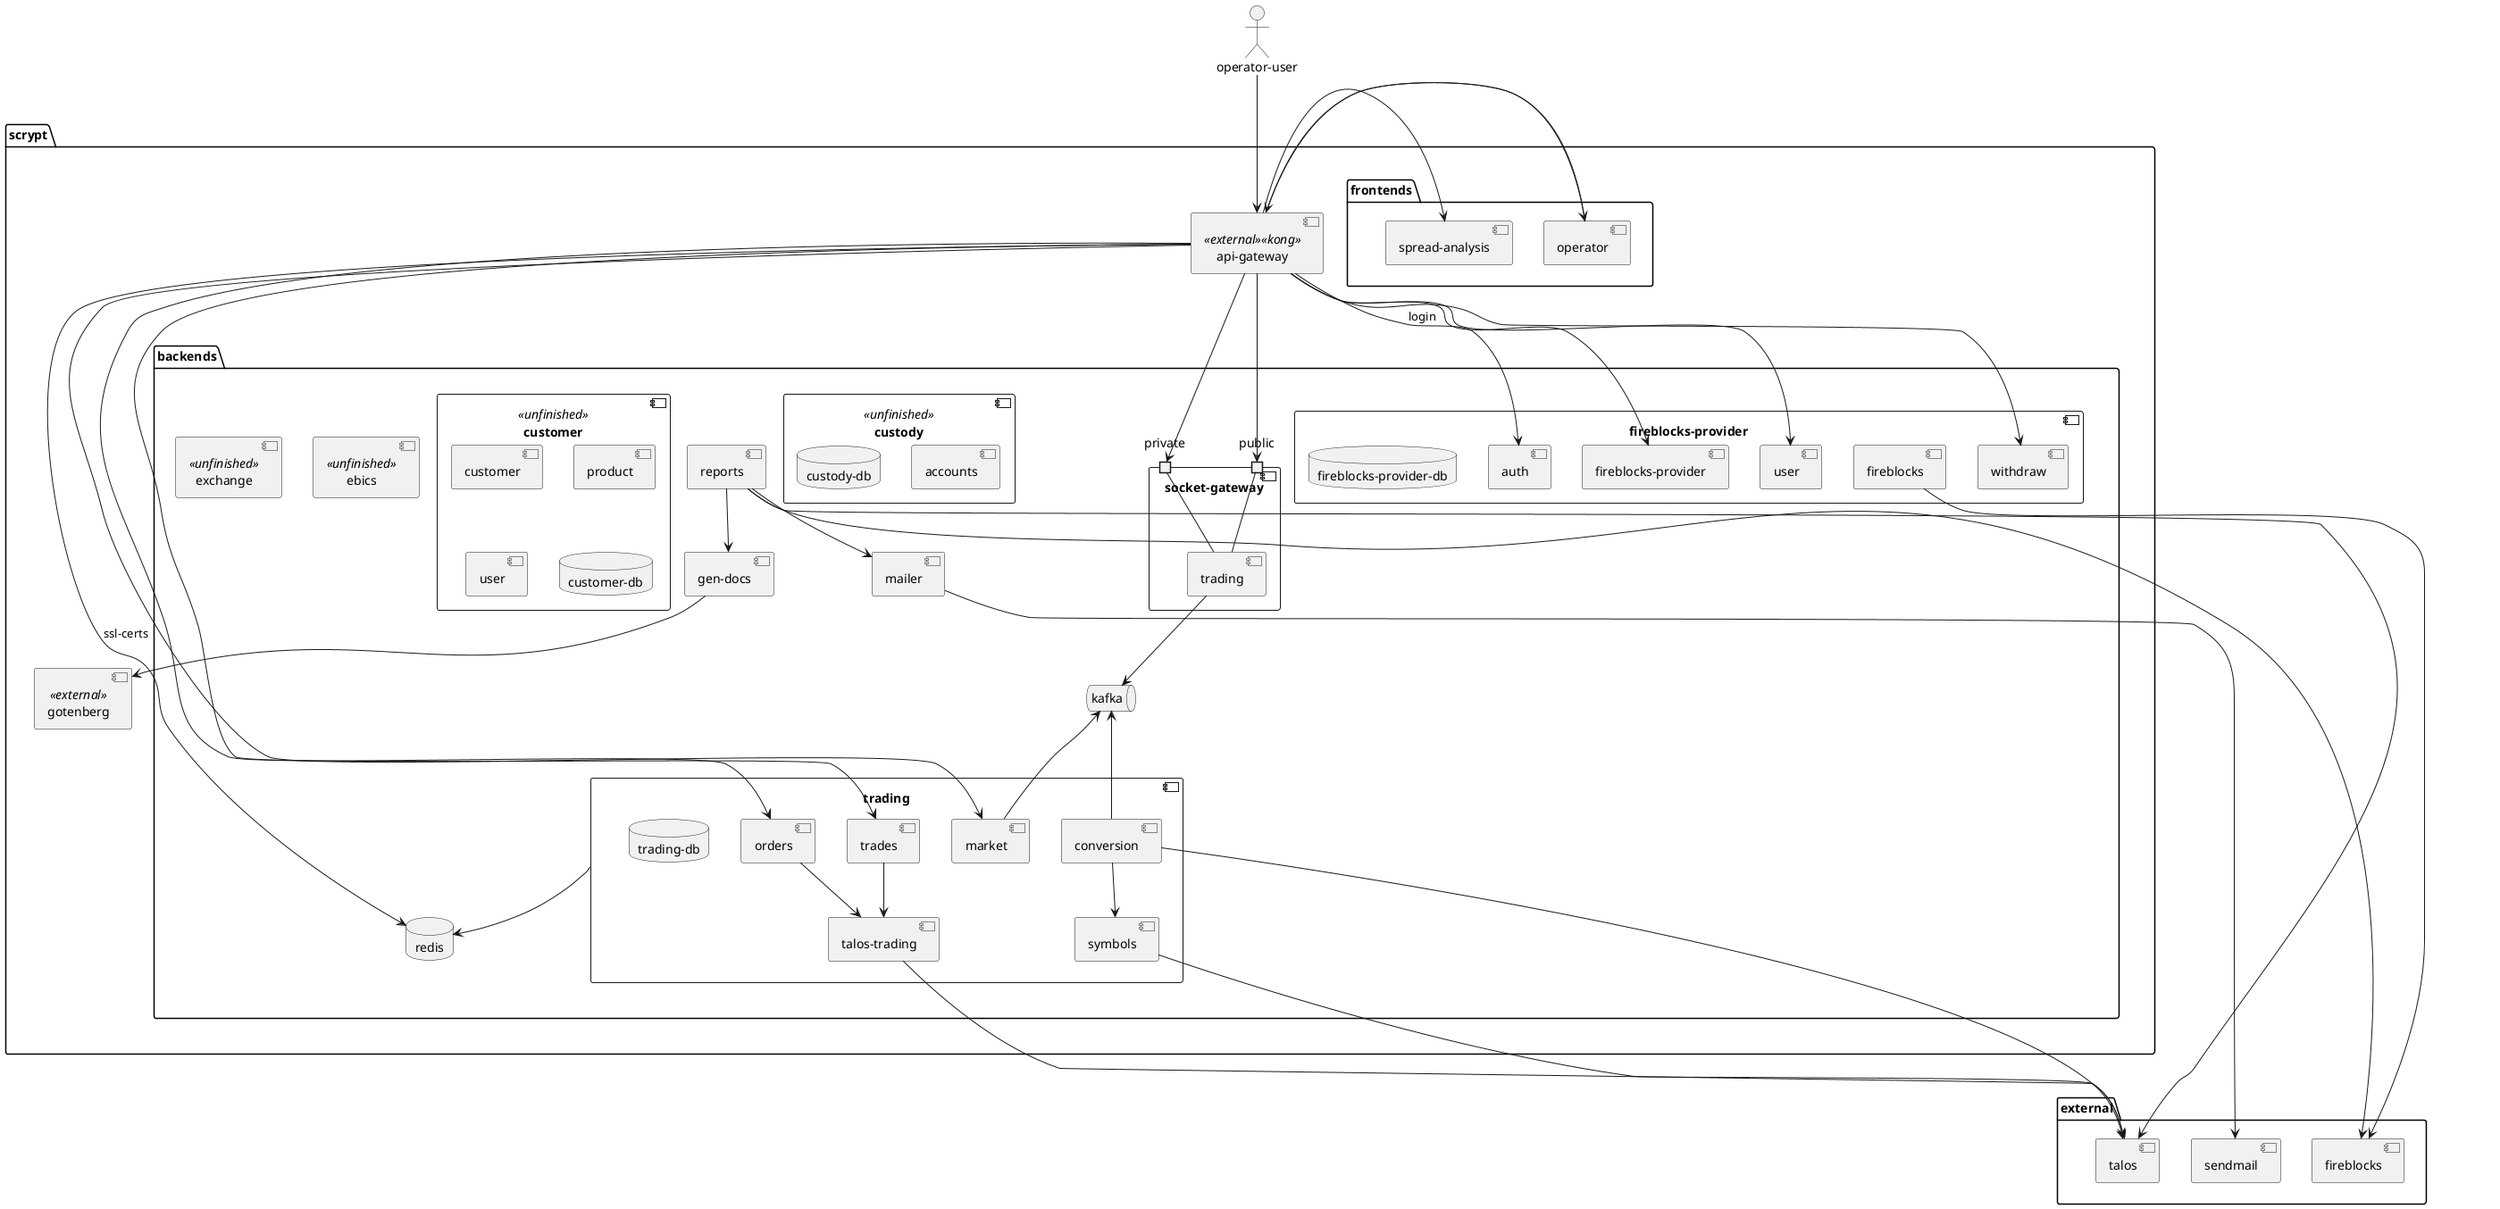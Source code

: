 @startuml  scrypt-overview

package scrypt {
  package frontends {
    [operator]
    [spread-analysis]
  }

  package backends {
    component [socket-gateway] {
      port public
      port private
      [trading] as [socket-gateway-trading]
      public - [socket-gateway-trading]
      private - [socket-gateway-trading]
    }
    component [trading] {
      [conversion]
      [market]
      [orders]
      [symbols]
      [talos-trading]
      [trades]
      database "trading-db"
    }
    component [fireblocks-provider] as fp {
      [auth]
      [fireblocks] as [fireblocks-provider-fireblocks]
      [fireblocks-provider]
      [user] as [fireblocks-provider-user]
      [withdraw]
      database "fireblocks-provider-db"
    }
    [reports]
    [gen-docs]
    [mailer]
    component custody <<unfinished>> {
      [accounts]
      database "custody-db"
    }
    component [customer] as cum <<unfinished>> {
      [customer]
      [product]
      [user]
      database "customer-db"
    }
    [ebics] <<unfinished>>
    [exchange] <<unfinished>>
    queue kafka
    database redis
  }

  [gotenberg] <<external>>
  [api-gateway] <<external>><<kong>>
}

package external {
  [talos]
  [fireblocks]
  [sendmail]
}

frontends -[hidden]down-> backends
scrypt -[hidden]down-> external
scrypt -[hidden]down-> gotenberg

:operator-user: --> [api-gateway]
[operator] --> [api-gateway]

[api-gateway] --> [public]
[api-gateway] --> [private]

[api-gateway] --> [operator]
[api-gateway] --> [spread-analysis]

[api-gateway] --> [auth]: login
[api-gateway] --> [fireblocks-provider]
[api-gateway] --> [withdraw]
[api-gateway] --> [fireblocks-provider-user]
[api-gateway] --> [orders]
[api-gateway] --> [trades]
[api-gateway] --> [market]

[api-gateway] --> redis : ssl-certs

[socket-gateway-trading] -down-> kafka
[conversion] -up-> kafka
[market] -up-> kafka
'socket-gateway --> redis
trading --> redis

[conversion] --> [symbols]

[orders] --> [talos-trading]
[trades] --> [talos-trading]
[talos-trading] --> [talos]

[conversion] --> [talos]
[symbols] --> [talos]

[reports] --> [gen-docs]
[reports] --> [mailer]
[gen-docs] --> [gotenberg]
[mailer] --> [sendmail]
[reports] --> [talos]
[reports] --> [fireblocks]

[fireblocks-provider-fireblocks] --> [fireblocks]

@enduml